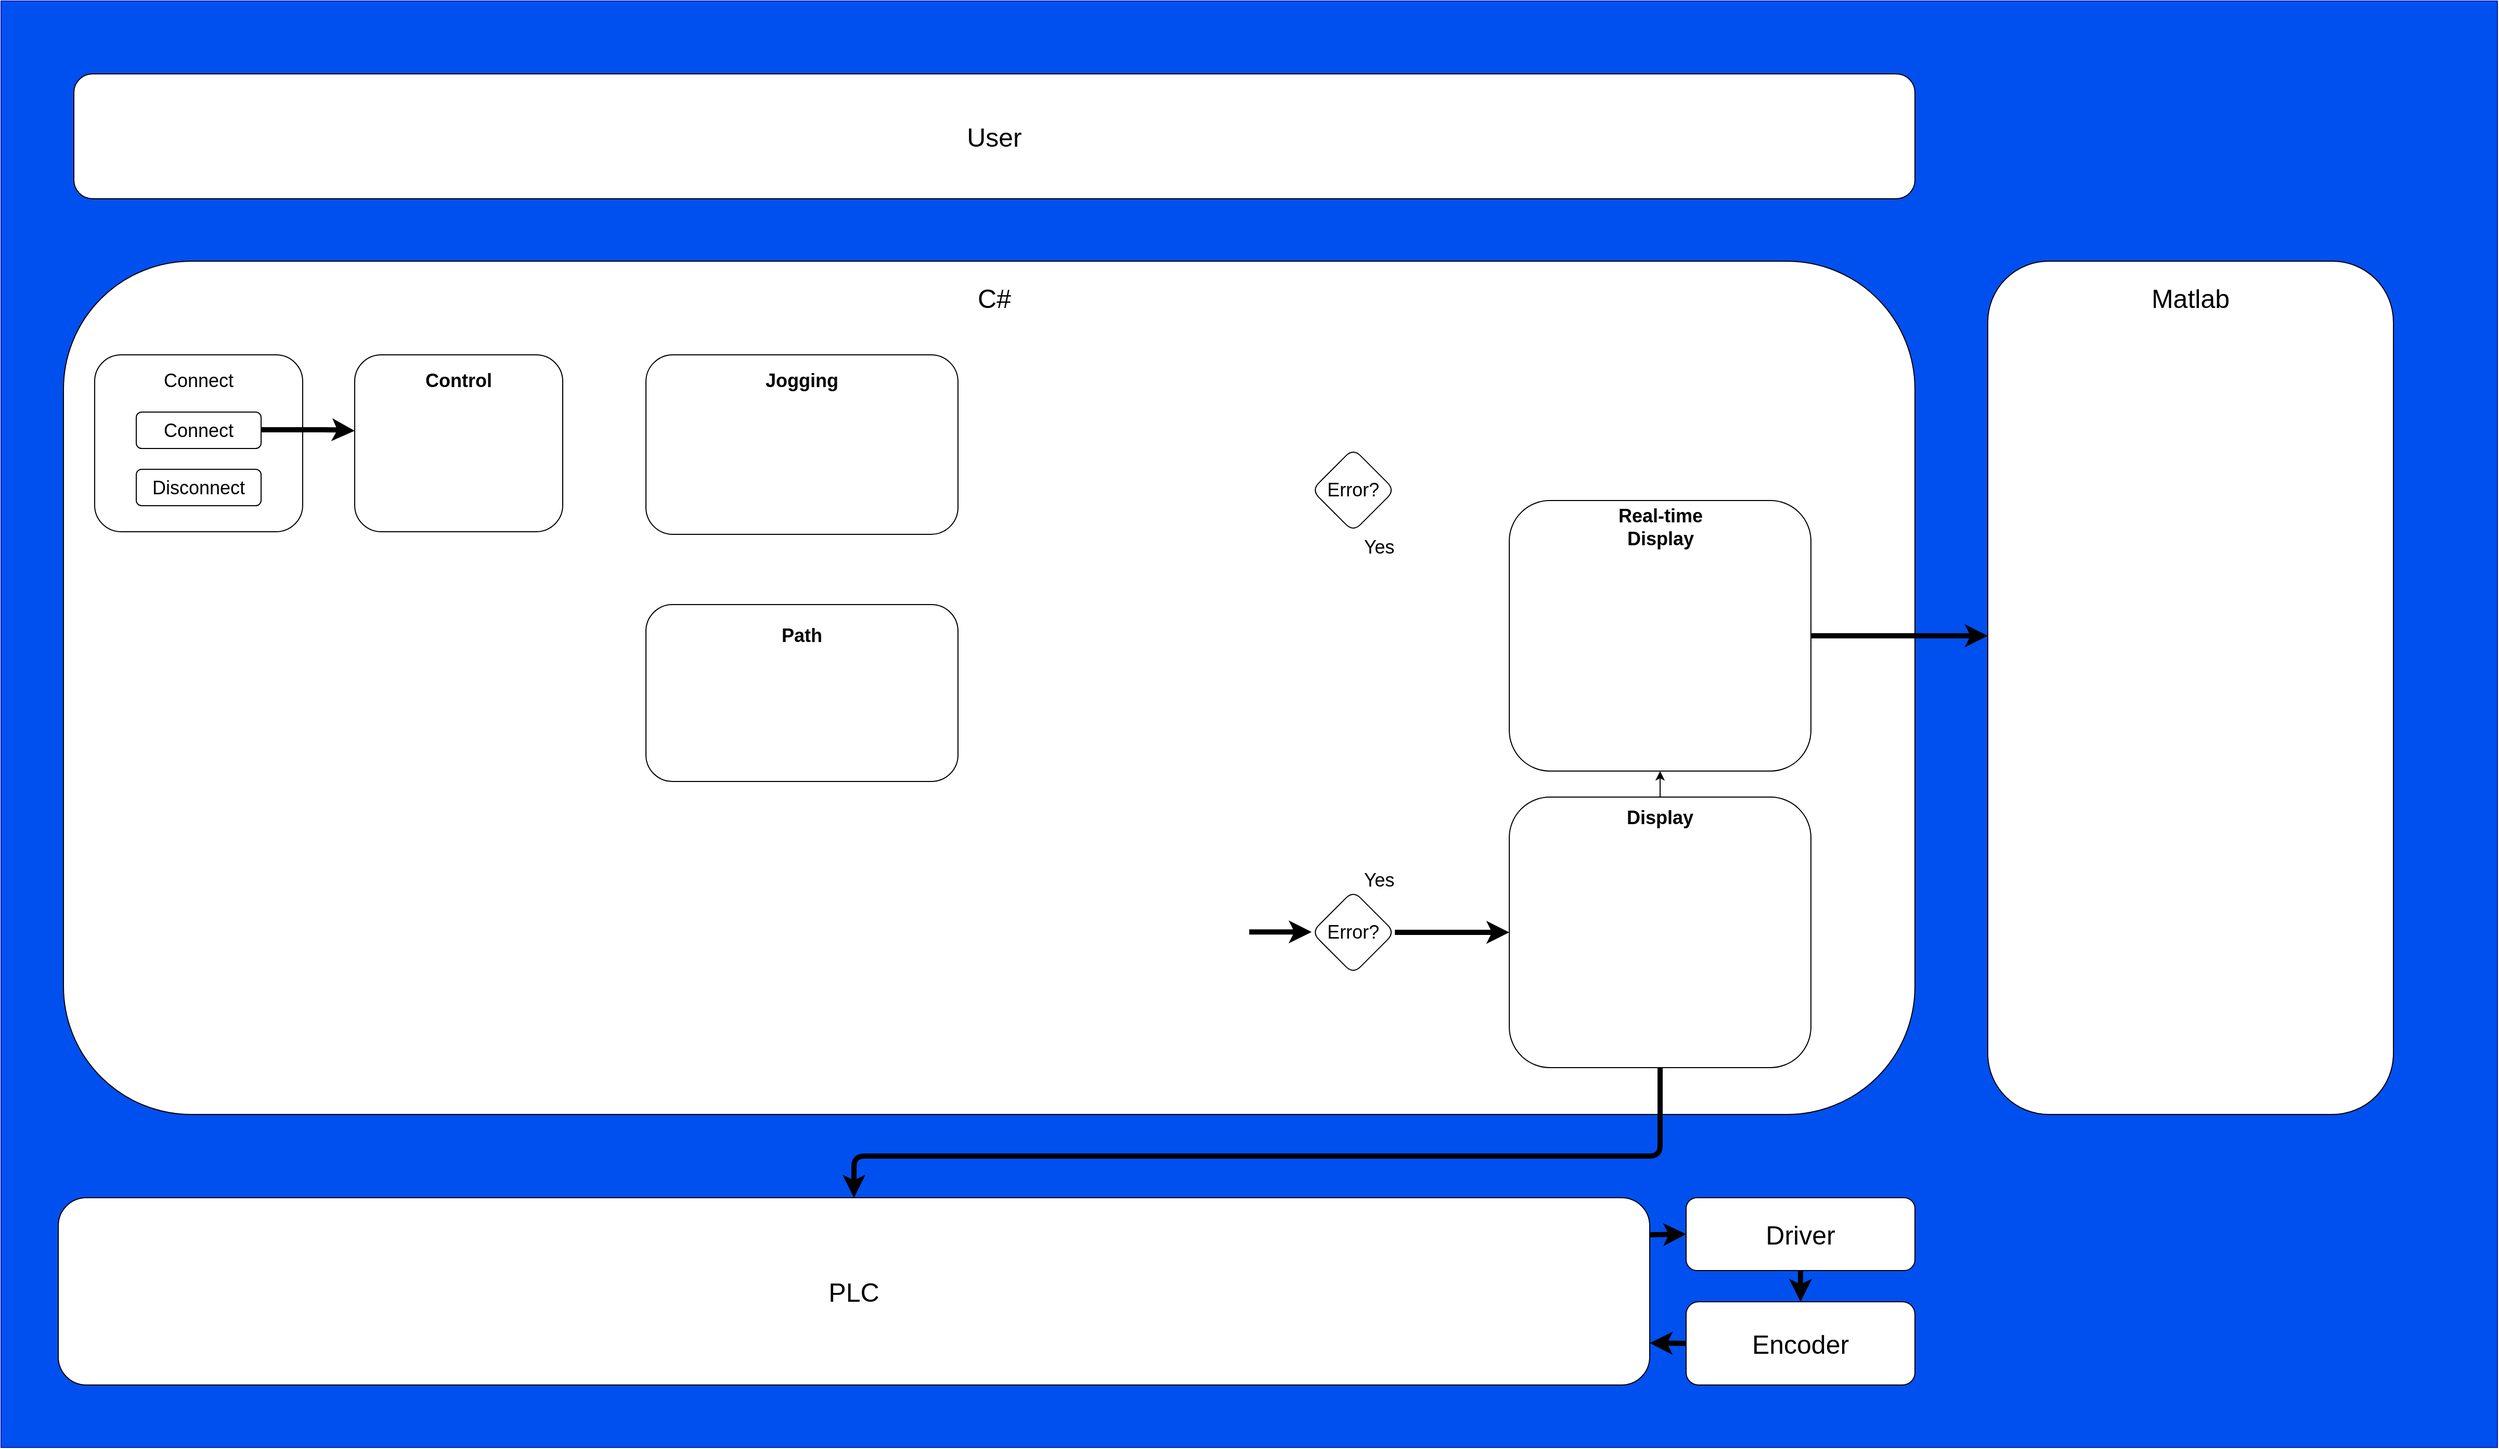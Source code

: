 <mxfile>
    <diagram id="jTqZEeYTlV9ym8-RvRJE" name="Page-1">
        <mxGraphModel dx="2901" dy="1949" grid="1" gridSize="10" guides="1" tooltips="1" connect="1" arrows="1" fold="1" page="1" pageScale="1" pageWidth="850" pageHeight="1100" math="0" shadow="0">
            <root>
                <mxCell id="0"/>
                <mxCell id="1" parent="0"/>
                <mxCell id="106" value="" style="rounded=0;whiteSpace=wrap;html=1;fillColor=#0050ef;strokeColor=#001DBC;fontColor=#ffffff;" parent="1" vertex="1">
                    <mxGeometry x="-50" y="-190" width="2400" height="1390" as="geometry"/>
                </mxCell>
                <mxCell id="84" value="" style="rounded=1;whiteSpace=wrap;html=1;" parent="1" vertex="1">
                    <mxGeometry x="10" y="60" width="1780" height="820" as="geometry"/>
                </mxCell>
                <mxCell id="2" value="" style="rounded=1;whiteSpace=wrap;html=1;" parent="1" vertex="1">
                    <mxGeometry x="40" y="150" width="200" height="170" as="geometry"/>
                </mxCell>
                <mxCell id="5" value="&lt;font style=&quot;font-size: 18px;&quot;&gt;Connect&lt;/font&gt;" style="rounded=1;whiteSpace=wrap;html=1;" parent="1" vertex="1">
                    <mxGeometry x="80" y="205" width="120" height="35" as="geometry"/>
                </mxCell>
                <mxCell id="6" value="&lt;font style=&quot;font-size: 18px;&quot;&gt;Disconnect&lt;/font&gt;" style="rounded=1;whiteSpace=wrap;html=1;" parent="1" vertex="1">
                    <mxGeometry x="80" y="260" width="120" height="35" as="geometry"/>
                </mxCell>
                <mxCell id="7" value="&lt;font style=&quot;font-size: 18px;&quot;&gt;Connect&lt;/font&gt;" style="text;html=1;strokeColor=none;fillColor=none;align=center;verticalAlign=middle;whiteSpace=wrap;rounded=0;" parent="1" vertex="1">
                    <mxGeometry x="110" y="160" width="60" height="30" as="geometry"/>
                </mxCell>
                <mxCell id="11" value="" style="rounded=1;whiteSpace=wrap;html=1;" parent="1" vertex="1">
                    <mxGeometry x="290" y="150" width="200" height="170" as="geometry"/>
                </mxCell>
                <mxCell id="10" value="" style="endArrow=classic;html=1;strokeWidth=5;" parent="1" edge="1">
                    <mxGeometry width="50" height="50" relative="1" as="geometry">
                        <mxPoint x="200" y="222" as="sourcePoint"/>
                        <mxPoint x="290" y="223" as="targetPoint"/>
                        <Array as="points">
                            <mxPoint x="270" y="222"/>
                        </Array>
                    </mxGeometry>
                </mxCell>
                <mxCell id="12" value="&lt;font style=&quot;font-size: 18px;&quot;&gt;Control&lt;/font&gt;" style="text;html=1;strokeColor=none;fillColor=none;align=center;verticalAlign=middle;whiteSpace=wrap;rounded=0;fontStyle=1" parent="1" vertex="1">
                    <mxGeometry x="360" y="160" width="60" height="30" as="geometry"/>
                </mxCell>
                <mxCell id="17" value="" style="rounded=1;whiteSpace=wrap;html=1;" parent="1" vertex="1">
                    <mxGeometry x="570" y="150" width="300" height="172.5" as="geometry"/>
                </mxCell>
                <mxCell id="18" value="&lt;font style=&quot;font-size: 18px;&quot;&gt;Jogging&lt;/font&gt;" style="text;html=1;strokeColor=none;fillColor=none;align=center;verticalAlign=middle;whiteSpace=wrap;rounded=0;fontStyle=1" parent="1" vertex="1">
                    <mxGeometry x="690" y="160" width="60" height="30" as="geometry"/>
                </mxCell>
                <mxCell id="22" value="&lt;font style=&quot;font-size: 18px;&quot;&gt;Error?&lt;/font&gt;" style="rhombus;whiteSpace=wrap;html=1;rounded=1;" parent="1" vertex="1">
                    <mxGeometry x="1210" y="240" width="80" height="80" as="geometry"/>
                </mxCell>
                <mxCell id="29" value="&lt;font style=&quot;font-size: 25px;&quot;&gt;User&lt;/font&gt;" style="rounded=1;whiteSpace=wrap;html=1;" parent="1" vertex="1">
                    <mxGeometry x="20" y="-120" width="1770" height="120" as="geometry"/>
                </mxCell>
                <mxCell id="42" value="&lt;font style=&quot;font-size: 18px;&quot;&gt;Yes&lt;/font&gt;" style="text;html=1;strokeColor=none;fillColor=none;align=center;verticalAlign=middle;whiteSpace=wrap;rounded=0;" parent="1" vertex="1">
                    <mxGeometry x="1250" y="320" width="50" height="30" as="geometry"/>
                </mxCell>
                <mxCell id="43" value="" style="rounded=1;whiteSpace=wrap;html=1;" parent="1" vertex="1">
                    <mxGeometry x="570" y="390" width="300" height="170" as="geometry"/>
                </mxCell>
                <mxCell id="48" value="&lt;font style=&quot;font-size: 18px;&quot;&gt;Path&lt;/font&gt;" style="text;html=1;strokeColor=none;fillColor=none;align=center;verticalAlign=middle;whiteSpace=wrap;rounded=0;fontStyle=1" parent="1" vertex="1">
                    <mxGeometry x="690" y="405" width="60" height="30" as="geometry"/>
                </mxCell>
                <mxCell id="75" value="&lt;font style=&quot;font-size: 18px;&quot;&gt;Error?&lt;/font&gt;" style="rhombus;whiteSpace=wrap;html=1;rounded=1;" parent="1" vertex="1">
                    <mxGeometry x="1210" y="665" width="80" height="80" as="geometry"/>
                </mxCell>
                <mxCell id="76" value="" style="endArrow=classic;html=1;exitX=1;exitY=0.5;exitDx=0;exitDy=0;strokeWidth=5;" parent="1" edge="1">
                    <mxGeometry width="50" height="50" relative="1" as="geometry">
                        <mxPoint x="1150.0" y="704.58" as="sourcePoint"/>
                        <mxPoint x="1210.0" y="704.58" as="targetPoint"/>
                    </mxGeometry>
                </mxCell>
                <mxCell id="79" value="&lt;font style=&quot;font-size: 18px;&quot;&gt;Yes&lt;/font&gt;" style="text;html=1;strokeColor=none;fillColor=none;align=center;verticalAlign=middle;whiteSpace=wrap;rounded=0;" parent="1" vertex="1">
                    <mxGeometry x="1250" y="640" width="50" height="30" as="geometry"/>
                </mxCell>
                <mxCell id="81" value="&lt;font style=&quot;font-size: 25px;&quot;&gt;PLC&lt;/font&gt;" style="rounded=1;whiteSpace=wrap;html=1;" parent="1" vertex="1">
                    <mxGeometry x="5" y="960" width="1530" height="180" as="geometry"/>
                </mxCell>
                <mxCell id="85" value="&lt;font style=&quot;font-size: 25px;&quot;&gt;Driver&lt;/font&gt;" style="rounded=1;whiteSpace=wrap;html=1;" parent="1" vertex="1">
                    <mxGeometry x="1570" y="960" width="220" height="70" as="geometry"/>
                </mxCell>
                <mxCell id="86" value="C#" style="text;html=1;strokeColor=none;fillColor=none;align=center;verticalAlign=middle;whiteSpace=wrap;rounded=0;fontSize=25;" parent="1" vertex="1">
                    <mxGeometry x="875" y="80" width="60" height="30" as="geometry"/>
                </mxCell>
                <mxCell id="89" value="&lt;font style=&quot;font-size: 25px;&quot;&gt;Encoder&lt;/font&gt;" style="rounded=1;whiteSpace=wrap;html=1;" parent="1" vertex="1">
                    <mxGeometry x="1570" y="1060" width="220" height="80" as="geometry"/>
                </mxCell>
                <mxCell id="90" value="" style="endArrow=classic;html=1;fontSize=25;exitX=0.5;exitY=1;exitDx=0;exitDy=0;entryX=0.5;entryY=0;entryDx=0;entryDy=0;strokeWidth=5;" parent="1" source="85" target="89" edge="1">
                    <mxGeometry width="50" height="50" relative="1" as="geometry">
                        <mxPoint x="1550" y="520" as="sourcePoint"/>
                        <mxPoint x="1600" y="470" as="targetPoint"/>
                    </mxGeometry>
                </mxCell>
                <mxCell id="92" value="" style="rounded=1;whiteSpace=wrap;html=1;" parent="1" vertex="1">
                    <mxGeometry x="1400" y="575" width="290" height="260" as="geometry"/>
                </mxCell>
                <mxCell id="93" value="&lt;font style=&quot;font-size: 18px;&quot;&gt;Display&lt;/font&gt;" style="text;html=1;strokeColor=none;fillColor=none;align=center;verticalAlign=middle;whiteSpace=wrap;rounded=0;fontStyle=1" parent="1" vertex="1">
                    <mxGeometry x="1515" y="580" width="60" height="30" as="geometry"/>
                </mxCell>
                <mxCell id="95" value="" style="endArrow=classic;html=1;fontSize=25;exitX=1;exitY=0.5;exitDx=0;exitDy=0;entryX=0;entryY=0.5;entryDx=0;entryDy=0;strokeWidth=5;" parent="1" source="75" target="92" edge="1">
                    <mxGeometry width="50" height="50" relative="1" as="geometry">
                        <mxPoint x="1320" y="700" as="sourcePoint"/>
                        <mxPoint x="1420" y="890" as="targetPoint"/>
                        <Array as="points">
                            <mxPoint x="1330" y="705"/>
                        </Array>
                    </mxGeometry>
                </mxCell>
                <mxCell id="96" value="" style="endArrow=classic;html=1;fontSize=25;exitX=0.5;exitY=1;exitDx=0;exitDy=0;entryX=0.5;entryY=0;entryDx=0;entryDy=0;strokeWidth=5;" parent="1" source="92" target="81" edge="1">
                    <mxGeometry width="50" height="50" relative="1" as="geometry">
                        <mxPoint x="1330" y="1010" as="sourcePoint"/>
                        <mxPoint x="1380" y="960" as="targetPoint"/>
                        <Array as="points">
                            <mxPoint x="1545" y="920"/>
                            <mxPoint x="770" y="920"/>
                        </Array>
                    </mxGeometry>
                </mxCell>
                <mxCell id="97" value="" style="endArrow=classic;html=1;fontSize=25;entryX=0;entryY=0.5;entryDx=0;entryDy=0;exitX=1;exitY=0.198;exitDx=0;exitDy=0;exitPerimeter=0;strokeWidth=5;" parent="1" source="81" target="85" edge="1">
                    <mxGeometry width="50" height="50" relative="1" as="geometry">
                        <mxPoint x="1530" y="1020" as="sourcePoint"/>
                        <mxPoint x="1430" y="1010" as="targetPoint"/>
                    </mxGeometry>
                </mxCell>
                <mxCell id="98" value="" style="endArrow=classic;html=1;fontSize=25;exitX=0;exitY=0.5;exitDx=0;exitDy=0;entryX=1;entryY=0.776;entryDx=0;entryDy=0;entryPerimeter=0;strokeWidth=5;" parent="1" source="89" target="81" edge="1">
                    <mxGeometry width="50" height="50" relative="1" as="geometry">
                        <mxPoint x="1545" y="1029.7" as="sourcePoint"/>
                        <mxPoint x="1540" y="1110" as="targetPoint"/>
                    </mxGeometry>
                </mxCell>
                <mxCell id="99" value="" style="rounded=1;whiteSpace=wrap;html=1;" parent="1" vertex="1">
                    <mxGeometry x="1400" y="290" width="290" height="260" as="geometry"/>
                </mxCell>
                <mxCell id="100" value="&lt;font style=&quot;font-size: 18px;&quot;&gt;Real-time Display&lt;/font&gt;" style="text;html=1;strokeColor=none;fillColor=none;align=center;verticalAlign=middle;whiteSpace=wrap;rounded=0;fontStyle=1" parent="1" vertex="1">
                    <mxGeometry x="1497.5" y="301.25" width="95" height="30" as="geometry"/>
                </mxCell>
                <mxCell id="101" value="" style="endArrow=classic;html=1;fontSize=25;exitX=0.5;exitY=0;exitDx=0;exitDy=0;entryX=0.5;entryY=1;entryDx=0;entryDy=0;" parent="1" source="92" target="99" edge="1">
                    <mxGeometry width="50" height="50" relative="1" as="geometry">
                        <mxPoint x="1200" y="540" as="sourcePoint"/>
                        <mxPoint x="1250" y="490" as="targetPoint"/>
                    </mxGeometry>
                </mxCell>
                <mxCell id="102" value="" style="rounded=1;whiteSpace=wrap;html=1;" parent="1" vertex="1">
                    <mxGeometry x="1860" y="60" width="390" height="820" as="geometry"/>
                </mxCell>
                <mxCell id="104" value="Matlab" style="text;html=1;strokeColor=none;fillColor=none;align=center;verticalAlign=middle;whiteSpace=wrap;rounded=0;fontSize=25;" parent="1" vertex="1">
                    <mxGeometry x="2025" y="80" width="60" height="30" as="geometry"/>
                </mxCell>
                <mxCell id="105" value="" style="endArrow=classic;html=1;exitX=1;exitY=0.5;exitDx=0;exitDy=0;strokeWidth=5;" parent="1" source="99" edge="1">
                    <mxGeometry width="50" height="50" relative="1" as="geometry">
                        <mxPoint x="1570" y="430" as="sourcePoint"/>
                        <mxPoint x="1860" y="420" as="targetPoint"/>
                    </mxGeometry>
                </mxCell>
            </root>
        </mxGraphModel>
    </diagram>
</mxfile>